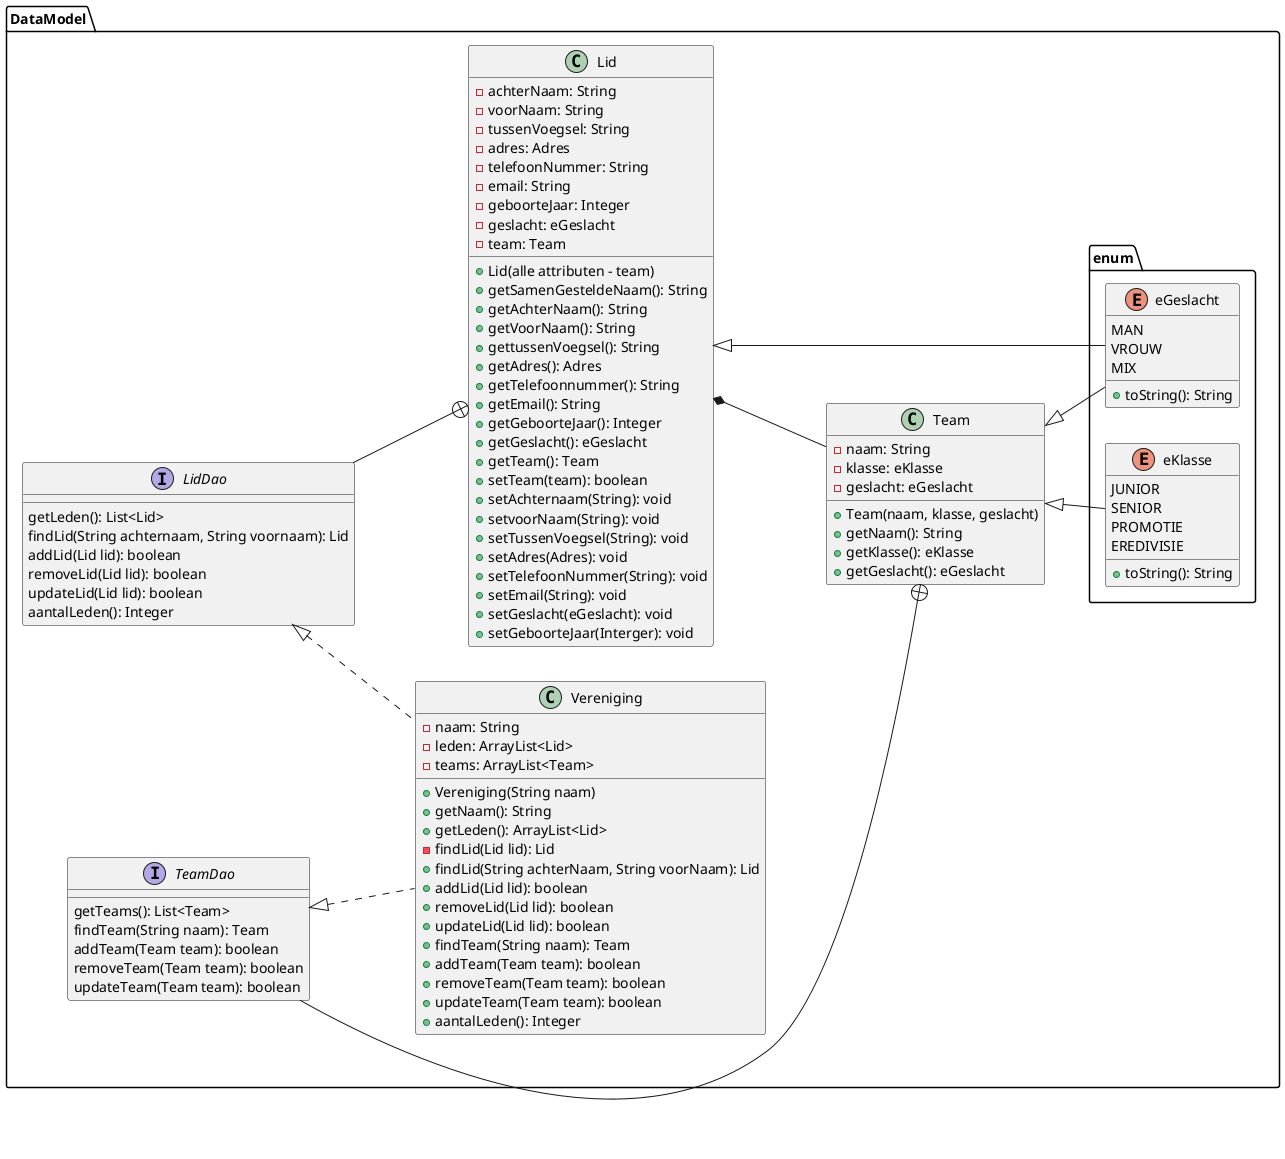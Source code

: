 @startuml
'https://plantuml.com/class-diagram
'!theme materia
left to right direction
package DataModel {
class Vereniging implements LidDao, TeamDao{
    -naam: String
    -leden: ArrayList<Lid>
    -teams: ArrayList<Team>
    +Vereniging(String naam)
    +getNaam(): String
    +getLeden(): ArrayList<Lid>
    -findLid(Lid lid): Lid
    +findLid(String achterNaam, String voorNaam): Lid
    +addLid(Lid lid): boolean
    +removeLid(Lid lid): boolean
    +updateLid(Lid lid): boolean
    +findTeam(String naam): Team
    +addTeam(Team team): boolean
    +removeTeam(Team team): boolean
    +updateTeam(Team team): boolean
    +aantalLeden(): Integer
}

class Lid {
    -achterNaam: String
    -voorNaam: String
    -tussenVoegsel: String
    -adres: Adres
    -telefoonNummer: String
    -email: String
    -geboorteJaar: Integer
    -geslacht: eGeslacht
    -team: Team
    +Lid(alle attributen - team)
    +getSamenGesteldeNaam(): String
    +getAchterNaam(): String
    +getVoorNaam(): String
    +gettussenVoegsel(): String
    +getAdres(): Adres
    +getTelefoonnummer(): String
    +getEmail(): String
    +getGeboorteJaar(): Integer
    +getGeslacht(): eGeslacht
    +getTeam(): Team
    +setTeam(team): boolean
    +setAchternaam(String): void
    +setvoorNaam(String): void
    +setTussenVoegsel(String): void
    +setAdres(Adres): void
    +setTelefoonNummer(String): void
    +setEmail(String): void
    +setGeslacht(eGeslacht): void
    +setGeboorteJaar(Interger): void
}

interface LidDao {
        getLeden(): List<Lid>
        findLid(String achternaam, String voornaam): Lid
        addLid(Lid lid): boolean
        removeLid(Lid lid): boolean
        updateLid(Lid lid): boolean
        aantalLeden(): Integer
}

class Team {
    -naam: String
    -klasse: eKlasse
    -geslacht: eGeslacht
    +Team(naam, klasse, geslacht)
    +getNaam(): String
    +getKlasse(): eKlasse
    +getGeslacht(): eGeslacht
}

interface TeamDao {
    getTeams(): List<Team>
    findTeam(String naam): Team
    addTeam(Team team): boolean
    removeTeam(Team team): boolean
    updateTeam(Team team): boolean
}

package enum {
    enum eGeslacht {
        MAN
        VROUW
        MIX
        +toString(): String
    }


    enum eKlasse {
          JUNIOR
        SENIOR
        PROMOTIE
        EREDIVISIE
        +toString(): String
    }

}
}

Team <|- eKlasse
Team <|-- eGeslacht
Lid <|- eGeslacht
Lid  *-- Team
LidDao --+ Lid
TeamDao --+ Team

@enduml